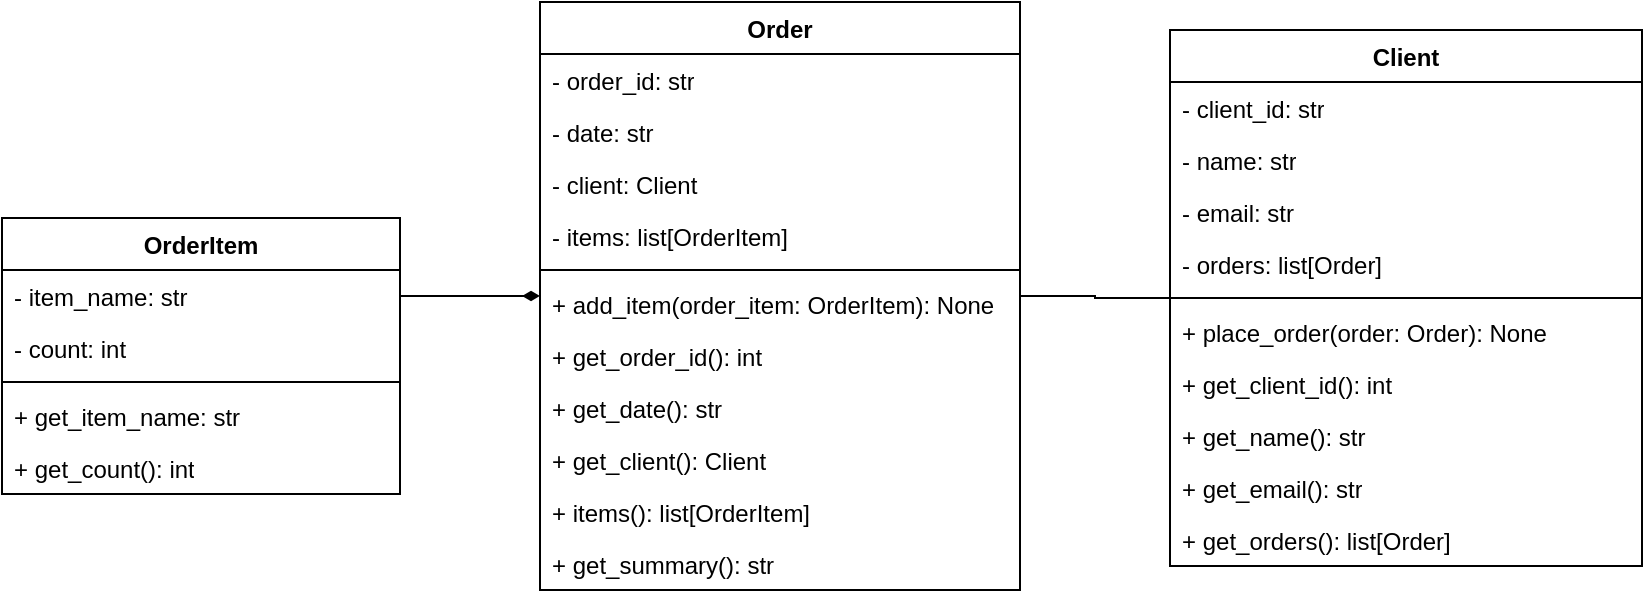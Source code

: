<mxfile version="27.2.0">
  <diagram name="Страница — 1" id="98PHKMsD34UQTh_nlD2o">
    <mxGraphModel dx="2583" dy="1752" grid="0" gridSize="10" guides="1" tooltips="1" connect="1" arrows="1" fold="1" page="0" pageScale="1" pageWidth="827" pageHeight="1169" background="none" math="0" shadow="0">
      <root>
        <mxCell id="0" />
        <mxCell id="1" parent="0" />
        <mxCell id="snQ2CsnS0dzN30ZPpkNn-2" value="Order" style="swimlane;fontStyle=1;align=center;verticalAlign=top;childLayout=stackLayout;horizontal=1;startSize=26;horizontalStack=0;resizeParent=1;resizeParentMax=0;resizeLast=0;collapsible=1;marginBottom=0;whiteSpace=wrap;html=1;" parent="1" vertex="1">
          <mxGeometry x="-1244" y="-1084" width="240" height="294" as="geometry" />
        </mxCell>
        <mxCell id="snQ2CsnS0dzN30ZPpkNn-3" value="-&amp;nbsp;order_id: str" style="text;strokeColor=none;fillColor=none;align=left;verticalAlign=top;spacingLeft=4;spacingRight=4;overflow=hidden;rotatable=0;points=[[0,0.5],[1,0.5]];portConstraint=eastwest;whiteSpace=wrap;html=1;" parent="snQ2CsnS0dzN30ZPpkNn-2" vertex="1">
          <mxGeometry y="26" width="240" height="26" as="geometry" />
        </mxCell>
        <mxCell id="snQ2CsnS0dzN30ZPpkNn-6" value="- date: str" style="text;strokeColor=none;fillColor=none;align=left;verticalAlign=top;spacingLeft=4;spacingRight=4;overflow=hidden;rotatable=0;points=[[0,0.5],[1,0.5]];portConstraint=eastwest;whiteSpace=wrap;html=1;" parent="snQ2CsnS0dzN30ZPpkNn-2" vertex="1">
          <mxGeometry y="52" width="240" height="26" as="geometry" />
        </mxCell>
        <mxCell id="snQ2CsnS0dzN30ZPpkNn-7" value="- client: Client" style="text;strokeColor=none;fillColor=none;align=left;verticalAlign=top;spacingLeft=4;spacingRight=4;overflow=hidden;rotatable=0;points=[[0,0.5],[1,0.5]];portConstraint=eastwest;whiteSpace=wrap;html=1;" parent="snQ2CsnS0dzN30ZPpkNn-2" vertex="1">
          <mxGeometry y="78" width="240" height="26" as="geometry" />
        </mxCell>
        <mxCell id="69JIpaCyHYt2wdBlk8D2-11" value="-&amp;nbsp;items: list[OrderItem]" style="text;strokeColor=none;fillColor=none;align=left;verticalAlign=top;spacingLeft=4;spacingRight=4;overflow=hidden;rotatable=0;points=[[0,0.5],[1,0.5]];portConstraint=eastwest;whiteSpace=wrap;html=1;" vertex="1" parent="snQ2CsnS0dzN30ZPpkNn-2">
          <mxGeometry y="104" width="240" height="26" as="geometry" />
        </mxCell>
        <mxCell id="snQ2CsnS0dzN30ZPpkNn-4" value="" style="line;strokeWidth=1;fillColor=none;align=left;verticalAlign=middle;spacingTop=-1;spacingLeft=3;spacingRight=3;rotatable=0;labelPosition=right;points=[];portConstraint=eastwest;strokeColor=inherit;" parent="snQ2CsnS0dzN30ZPpkNn-2" vertex="1">
          <mxGeometry y="130" width="240" height="8" as="geometry" />
        </mxCell>
        <mxCell id="snQ2CsnS0dzN30ZPpkNn-5" value="+&amp;nbsp;add_item(order_item: OrderItem): None" style="text;strokeColor=none;fillColor=none;align=left;verticalAlign=top;spacingLeft=4;spacingRight=4;overflow=hidden;rotatable=0;points=[[0,0.5],[1,0.5]];portConstraint=eastwest;whiteSpace=wrap;html=1;" parent="snQ2CsnS0dzN30ZPpkNn-2" vertex="1">
          <mxGeometry y="138" width="240" height="26" as="geometry" />
        </mxCell>
        <mxCell id="69JIpaCyHYt2wdBlk8D2-17" value="+ get_order_id(): int" style="text;strokeColor=none;fillColor=none;align=left;verticalAlign=top;spacingLeft=4;spacingRight=4;overflow=hidden;rotatable=0;points=[[0,0.5],[1,0.5]];portConstraint=eastwest;whiteSpace=wrap;html=1;" vertex="1" parent="snQ2CsnS0dzN30ZPpkNn-2">
          <mxGeometry y="164" width="240" height="26" as="geometry" />
        </mxCell>
        <mxCell id="69JIpaCyHYt2wdBlk8D2-18" value="+ get_date(): str" style="text;strokeColor=none;fillColor=none;align=left;verticalAlign=top;spacingLeft=4;spacingRight=4;overflow=hidden;rotatable=0;points=[[0,0.5],[1,0.5]];portConstraint=eastwest;whiteSpace=wrap;html=1;" vertex="1" parent="snQ2CsnS0dzN30ZPpkNn-2">
          <mxGeometry y="190" width="240" height="26" as="geometry" />
        </mxCell>
        <mxCell id="69JIpaCyHYt2wdBlk8D2-19" value="+ get_client(): Client" style="text;strokeColor=none;fillColor=none;align=left;verticalAlign=top;spacingLeft=4;spacingRight=4;overflow=hidden;rotatable=0;points=[[0,0.5],[1,0.5]];portConstraint=eastwest;whiteSpace=wrap;html=1;" vertex="1" parent="snQ2CsnS0dzN30ZPpkNn-2">
          <mxGeometry y="216" width="240" height="26" as="geometry" />
        </mxCell>
        <mxCell id="69JIpaCyHYt2wdBlk8D2-20" value="+ items(): list[OrderItem]" style="text;strokeColor=none;fillColor=none;align=left;verticalAlign=top;spacingLeft=4;spacingRight=4;overflow=hidden;rotatable=0;points=[[0,0.5],[1,0.5]];portConstraint=eastwest;whiteSpace=wrap;html=1;" vertex="1" parent="snQ2CsnS0dzN30ZPpkNn-2">
          <mxGeometry y="242" width="240" height="26" as="geometry" />
        </mxCell>
        <mxCell id="snQ2CsnS0dzN30ZPpkNn-9" value="+&amp;nbsp;get_summary(): str" style="text;strokeColor=none;fillColor=none;align=left;verticalAlign=top;spacingLeft=4;spacingRight=4;overflow=hidden;rotatable=0;points=[[0,0.5],[1,0.5]];portConstraint=eastwest;whiteSpace=wrap;html=1;" parent="snQ2CsnS0dzN30ZPpkNn-2" vertex="1">
          <mxGeometry y="268" width="240" height="26" as="geometry" />
        </mxCell>
        <mxCell id="69JIpaCyHYt2wdBlk8D2-13" style="edgeStyle=orthogonalEdgeStyle;rounded=0;orthogonalLoop=1;jettySize=auto;html=1;endArrow=none;endFill=0;" edge="1" parent="1" source="snQ2CsnS0dzN30ZPpkNn-11" target="snQ2CsnS0dzN30ZPpkNn-2">
          <mxGeometry relative="1" as="geometry" />
        </mxCell>
        <mxCell id="snQ2CsnS0dzN30ZPpkNn-11" value="Client" style="swimlane;fontStyle=1;align=center;verticalAlign=top;childLayout=stackLayout;horizontal=1;startSize=26;horizontalStack=0;resizeParent=1;resizeParentMax=0;resizeLast=0;collapsible=1;marginBottom=0;whiteSpace=wrap;html=1;" parent="1" vertex="1">
          <mxGeometry x="-929" y="-1070" width="236" height="268" as="geometry" />
        </mxCell>
        <mxCell id="snQ2CsnS0dzN30ZPpkNn-12" value="-&amp;nbsp;client_id: str" style="text;strokeColor=none;fillColor=none;align=left;verticalAlign=top;spacingLeft=4;spacingRight=4;overflow=hidden;rotatable=0;points=[[0,0.5],[1,0.5]];portConstraint=eastwest;whiteSpace=wrap;html=1;" parent="snQ2CsnS0dzN30ZPpkNn-11" vertex="1">
          <mxGeometry y="26" width="236" height="26" as="geometry" />
        </mxCell>
        <mxCell id="snQ2CsnS0dzN30ZPpkNn-13" value="- name: str" style="text;strokeColor=none;fillColor=none;align=left;verticalAlign=top;spacingLeft=4;spacingRight=4;overflow=hidden;rotatable=0;points=[[0,0.5],[1,0.5]];portConstraint=eastwest;whiteSpace=wrap;html=1;" parent="snQ2CsnS0dzN30ZPpkNn-11" vertex="1">
          <mxGeometry y="52" width="236" height="26" as="geometry" />
        </mxCell>
        <mxCell id="snQ2CsnS0dzN30ZPpkNn-14" value="-&amp;nbsp;email: str" style="text;strokeColor=none;fillColor=none;align=left;verticalAlign=top;spacingLeft=4;spacingRight=4;overflow=hidden;rotatable=0;points=[[0,0.5],[1,0.5]];portConstraint=eastwest;whiteSpace=wrap;html=1;" parent="snQ2CsnS0dzN30ZPpkNn-11" vertex="1">
          <mxGeometry y="78" width="236" height="26" as="geometry" />
        </mxCell>
        <mxCell id="69JIpaCyHYt2wdBlk8D2-9" value="-&amp;nbsp;orders: list[Order]" style="text;strokeColor=none;fillColor=none;align=left;verticalAlign=top;spacingLeft=4;spacingRight=4;overflow=hidden;rotatable=0;points=[[0,0.5],[1,0.5]];portConstraint=eastwest;whiteSpace=wrap;html=1;" vertex="1" parent="snQ2CsnS0dzN30ZPpkNn-11">
          <mxGeometry y="104" width="236" height="26" as="geometry" />
        </mxCell>
        <mxCell id="snQ2CsnS0dzN30ZPpkNn-15" value="" style="line;strokeWidth=1;fillColor=none;align=left;verticalAlign=middle;spacingTop=-1;spacingLeft=3;spacingRight=3;rotatable=0;labelPosition=right;points=[];portConstraint=eastwest;strokeColor=inherit;" parent="snQ2CsnS0dzN30ZPpkNn-11" vertex="1">
          <mxGeometry y="130" width="236" height="8" as="geometry" />
        </mxCell>
        <mxCell id="snQ2CsnS0dzN30ZPpkNn-16" value="+&amp;nbsp;place_order(order: Order): None" style="text;strokeColor=none;fillColor=none;align=left;verticalAlign=top;spacingLeft=4;spacingRight=4;overflow=hidden;rotatable=0;points=[[0,0.5],[1,0.5]];portConstraint=eastwest;whiteSpace=wrap;html=1;" parent="snQ2CsnS0dzN30ZPpkNn-11" vertex="1">
          <mxGeometry y="138" width="236" height="26" as="geometry" />
        </mxCell>
        <mxCell id="69JIpaCyHYt2wdBlk8D2-21" value="+ get_client_id(): int" style="text;strokeColor=none;fillColor=none;align=left;verticalAlign=top;spacingLeft=4;spacingRight=4;overflow=hidden;rotatable=0;points=[[0,0.5],[1,0.5]];portConstraint=eastwest;whiteSpace=wrap;html=1;" vertex="1" parent="snQ2CsnS0dzN30ZPpkNn-11">
          <mxGeometry y="164" width="236" height="26" as="geometry" />
        </mxCell>
        <mxCell id="69JIpaCyHYt2wdBlk8D2-22" value="+ get_name(): str" style="text;strokeColor=none;fillColor=none;align=left;verticalAlign=top;spacingLeft=4;spacingRight=4;overflow=hidden;rotatable=0;points=[[0,0.5],[1,0.5]];portConstraint=eastwest;whiteSpace=wrap;html=1;" vertex="1" parent="snQ2CsnS0dzN30ZPpkNn-11">
          <mxGeometry y="190" width="236" height="26" as="geometry" />
        </mxCell>
        <mxCell id="69JIpaCyHYt2wdBlk8D2-23" value="+ get_email(): str" style="text;strokeColor=none;fillColor=none;align=left;verticalAlign=top;spacingLeft=4;spacingRight=4;overflow=hidden;rotatable=0;points=[[0,0.5],[1,0.5]];portConstraint=eastwest;whiteSpace=wrap;html=1;" vertex="1" parent="snQ2CsnS0dzN30ZPpkNn-11">
          <mxGeometry y="216" width="236" height="26" as="geometry" />
        </mxCell>
        <mxCell id="snQ2CsnS0dzN30ZPpkNn-17" value="+&amp;nbsp;get_orders(): list[Order]" style="text;strokeColor=none;fillColor=none;align=left;verticalAlign=top;spacingLeft=4;spacingRight=4;overflow=hidden;rotatable=0;points=[[0,0.5],[1,0.5]];portConstraint=eastwest;whiteSpace=wrap;html=1;" parent="snQ2CsnS0dzN30ZPpkNn-11" vertex="1">
          <mxGeometry y="242" width="236" height="26" as="geometry" />
        </mxCell>
        <mxCell id="69JIpaCyHYt2wdBlk8D2-1" value="OrderItem" style="swimlane;fontStyle=1;align=center;verticalAlign=top;childLayout=stackLayout;horizontal=1;startSize=26;horizontalStack=0;resizeParent=1;resizeParentMax=0;resizeLast=0;collapsible=1;marginBottom=0;whiteSpace=wrap;html=1;" vertex="1" parent="1">
          <mxGeometry x="-1513" y="-976" width="199" height="138" as="geometry" />
        </mxCell>
        <mxCell id="69JIpaCyHYt2wdBlk8D2-2" value="-&amp;nbsp;item_name: str" style="text;strokeColor=none;fillColor=none;align=left;verticalAlign=top;spacingLeft=4;spacingRight=4;overflow=hidden;rotatable=0;points=[[0,0.5],[1,0.5]];portConstraint=eastwest;whiteSpace=wrap;html=1;" vertex="1" parent="69JIpaCyHYt2wdBlk8D2-1">
          <mxGeometry y="26" width="199" height="26" as="geometry" />
        </mxCell>
        <mxCell id="69JIpaCyHYt2wdBlk8D2-3" value="- count: int" style="text;strokeColor=none;fillColor=none;align=left;verticalAlign=top;spacingLeft=4;spacingRight=4;overflow=hidden;rotatable=0;points=[[0,0.5],[1,0.5]];portConstraint=eastwest;whiteSpace=wrap;html=1;" vertex="1" parent="69JIpaCyHYt2wdBlk8D2-1">
          <mxGeometry y="52" width="199" height="26" as="geometry" />
        </mxCell>
        <mxCell id="69JIpaCyHYt2wdBlk8D2-5" value="" style="line;strokeWidth=1;fillColor=none;align=left;verticalAlign=middle;spacingTop=-1;spacingLeft=3;spacingRight=3;rotatable=0;labelPosition=right;points=[];portConstraint=eastwest;strokeColor=inherit;" vertex="1" parent="69JIpaCyHYt2wdBlk8D2-1">
          <mxGeometry y="78" width="199" height="8" as="geometry" />
        </mxCell>
        <mxCell id="69JIpaCyHYt2wdBlk8D2-16" value="+ get_item_name: str" style="text;strokeColor=none;fillColor=none;align=left;verticalAlign=top;spacingLeft=4;spacingRight=4;overflow=hidden;rotatable=0;points=[[0,0.5],[1,0.5]];portConstraint=eastwest;whiteSpace=wrap;html=1;" vertex="1" parent="69JIpaCyHYt2wdBlk8D2-1">
          <mxGeometry y="86" width="199" height="26" as="geometry" />
        </mxCell>
        <mxCell id="69JIpaCyHYt2wdBlk8D2-14" value="+ get_count(): int" style="text;strokeColor=none;fillColor=none;align=left;verticalAlign=top;spacingLeft=4;spacingRight=4;overflow=hidden;rotatable=0;points=[[0,0.5],[1,0.5]];portConstraint=eastwest;whiteSpace=wrap;html=1;" vertex="1" parent="69JIpaCyHYt2wdBlk8D2-1">
          <mxGeometry y="112" width="199" height="26" as="geometry" />
        </mxCell>
        <mxCell id="69JIpaCyHYt2wdBlk8D2-12" style="edgeStyle=orthogonalEdgeStyle;rounded=0;orthogonalLoop=1;jettySize=auto;html=1;endArrow=diamondThin;endFill=1;" edge="1" parent="1" source="69JIpaCyHYt2wdBlk8D2-2" target="snQ2CsnS0dzN30ZPpkNn-2">
          <mxGeometry relative="1" as="geometry" />
        </mxCell>
      </root>
    </mxGraphModel>
  </diagram>
</mxfile>
